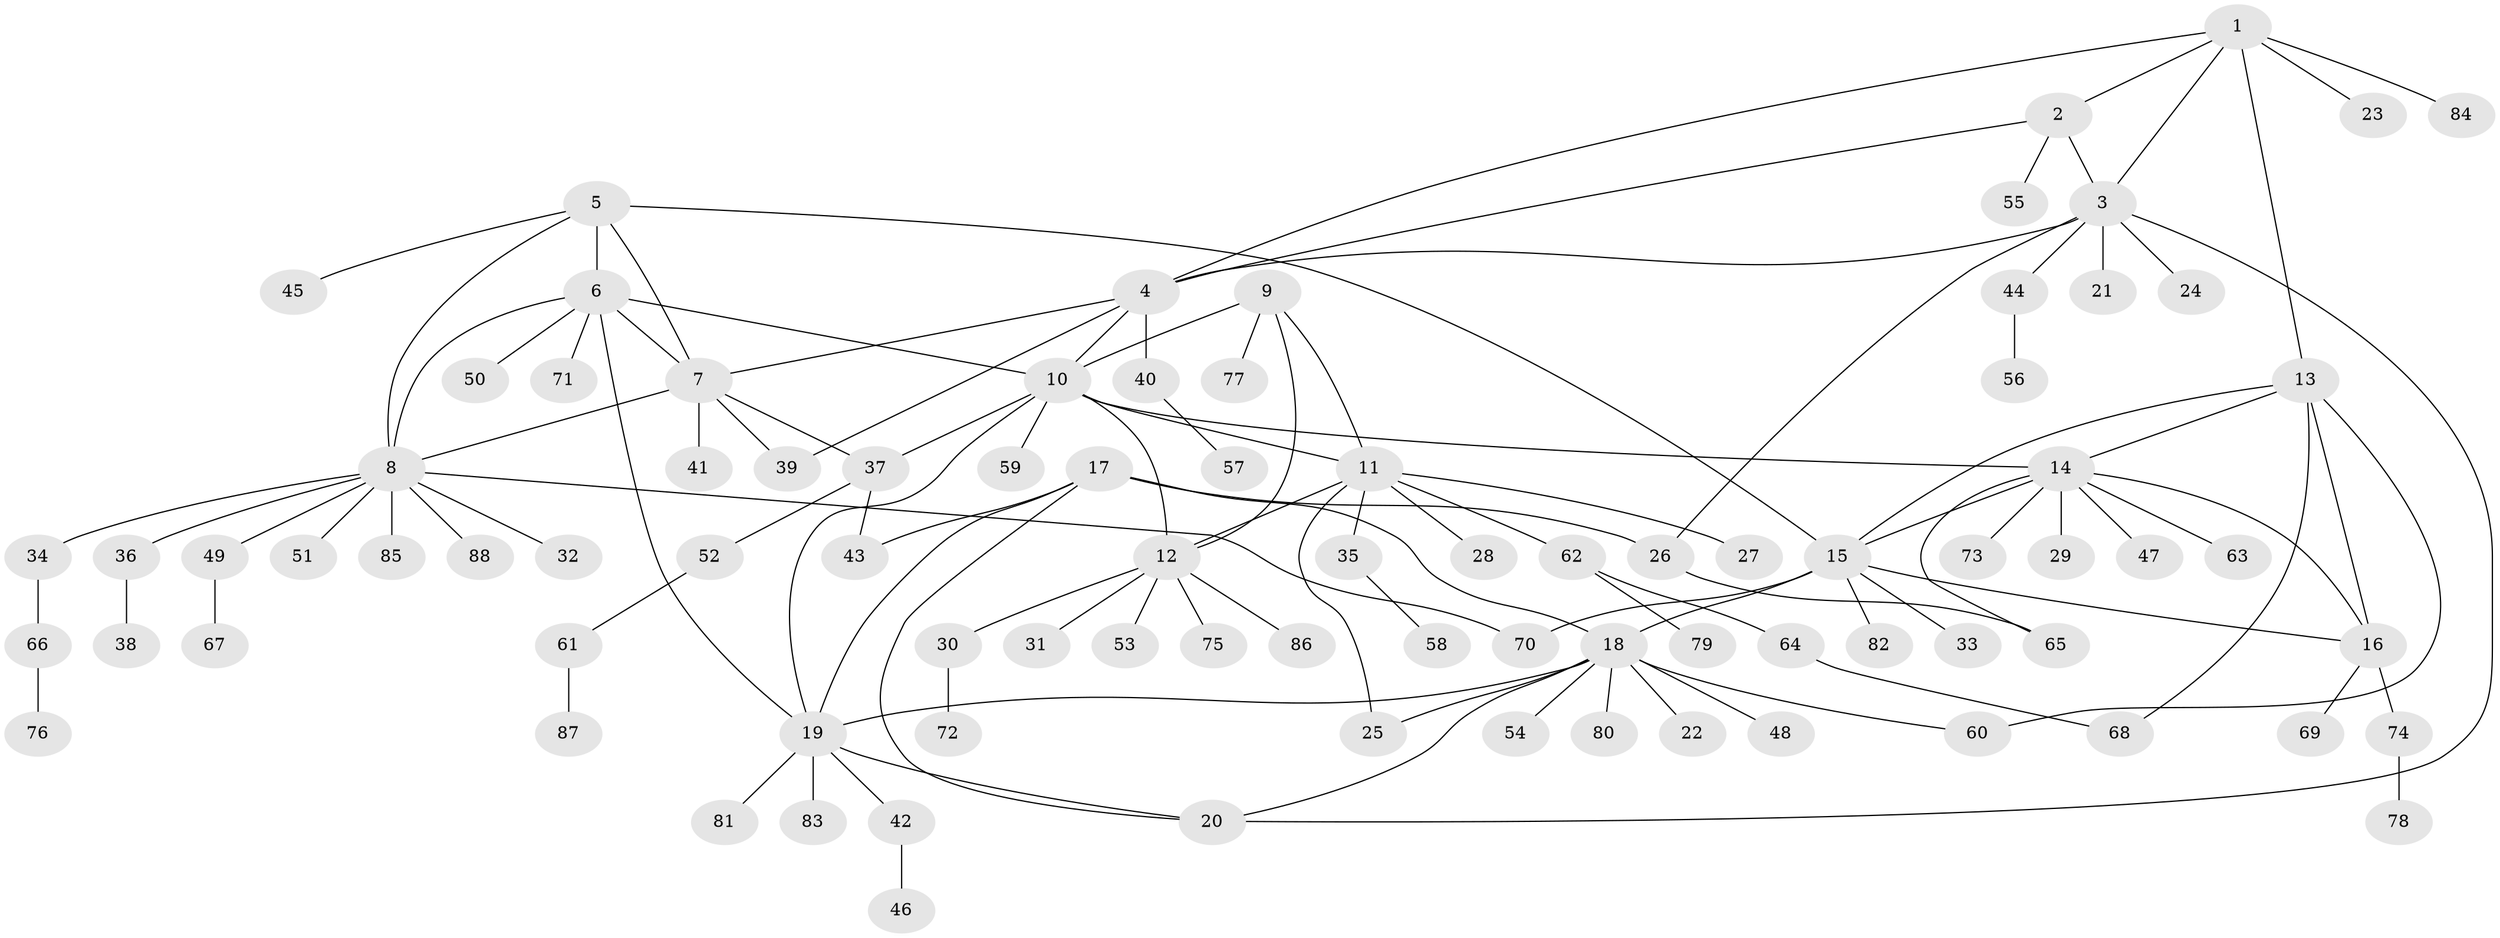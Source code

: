 // Generated by graph-tools (version 1.1) at 2025/11/02/27/25 16:11:30]
// undirected, 88 vertices, 117 edges
graph export_dot {
graph [start="1"]
  node [color=gray90,style=filled];
  1;
  2;
  3;
  4;
  5;
  6;
  7;
  8;
  9;
  10;
  11;
  12;
  13;
  14;
  15;
  16;
  17;
  18;
  19;
  20;
  21;
  22;
  23;
  24;
  25;
  26;
  27;
  28;
  29;
  30;
  31;
  32;
  33;
  34;
  35;
  36;
  37;
  38;
  39;
  40;
  41;
  42;
  43;
  44;
  45;
  46;
  47;
  48;
  49;
  50;
  51;
  52;
  53;
  54;
  55;
  56;
  57;
  58;
  59;
  60;
  61;
  62;
  63;
  64;
  65;
  66;
  67;
  68;
  69;
  70;
  71;
  72;
  73;
  74;
  75;
  76;
  77;
  78;
  79;
  80;
  81;
  82;
  83;
  84;
  85;
  86;
  87;
  88;
  1 -- 2;
  1 -- 3;
  1 -- 4;
  1 -- 13;
  1 -- 23;
  1 -- 84;
  2 -- 3;
  2 -- 4;
  2 -- 55;
  3 -- 4;
  3 -- 20;
  3 -- 21;
  3 -- 24;
  3 -- 26;
  3 -- 44;
  4 -- 7;
  4 -- 10;
  4 -- 39;
  4 -- 40;
  5 -- 6;
  5 -- 7;
  5 -- 8;
  5 -- 15;
  5 -- 45;
  6 -- 7;
  6 -- 8;
  6 -- 10;
  6 -- 19;
  6 -- 50;
  6 -- 71;
  7 -- 8;
  7 -- 37;
  7 -- 39;
  7 -- 41;
  8 -- 32;
  8 -- 34;
  8 -- 36;
  8 -- 49;
  8 -- 51;
  8 -- 70;
  8 -- 85;
  8 -- 88;
  9 -- 10;
  9 -- 11;
  9 -- 12;
  9 -- 77;
  10 -- 11;
  10 -- 12;
  10 -- 14;
  10 -- 19;
  10 -- 37;
  10 -- 59;
  11 -- 12;
  11 -- 25;
  11 -- 27;
  11 -- 28;
  11 -- 35;
  11 -- 62;
  12 -- 30;
  12 -- 31;
  12 -- 53;
  12 -- 75;
  12 -- 86;
  13 -- 14;
  13 -- 15;
  13 -- 16;
  13 -- 60;
  13 -- 68;
  14 -- 15;
  14 -- 16;
  14 -- 29;
  14 -- 47;
  14 -- 63;
  14 -- 65;
  14 -- 73;
  15 -- 16;
  15 -- 18;
  15 -- 33;
  15 -- 70;
  15 -- 82;
  16 -- 69;
  16 -- 74;
  17 -- 18;
  17 -- 19;
  17 -- 20;
  17 -- 26;
  17 -- 43;
  18 -- 19;
  18 -- 20;
  18 -- 22;
  18 -- 25;
  18 -- 48;
  18 -- 54;
  18 -- 60;
  18 -- 80;
  19 -- 20;
  19 -- 42;
  19 -- 81;
  19 -- 83;
  26 -- 65;
  30 -- 72;
  34 -- 66;
  35 -- 58;
  36 -- 38;
  37 -- 43;
  37 -- 52;
  40 -- 57;
  42 -- 46;
  44 -- 56;
  49 -- 67;
  52 -- 61;
  61 -- 87;
  62 -- 64;
  62 -- 79;
  64 -- 68;
  66 -- 76;
  74 -- 78;
}
